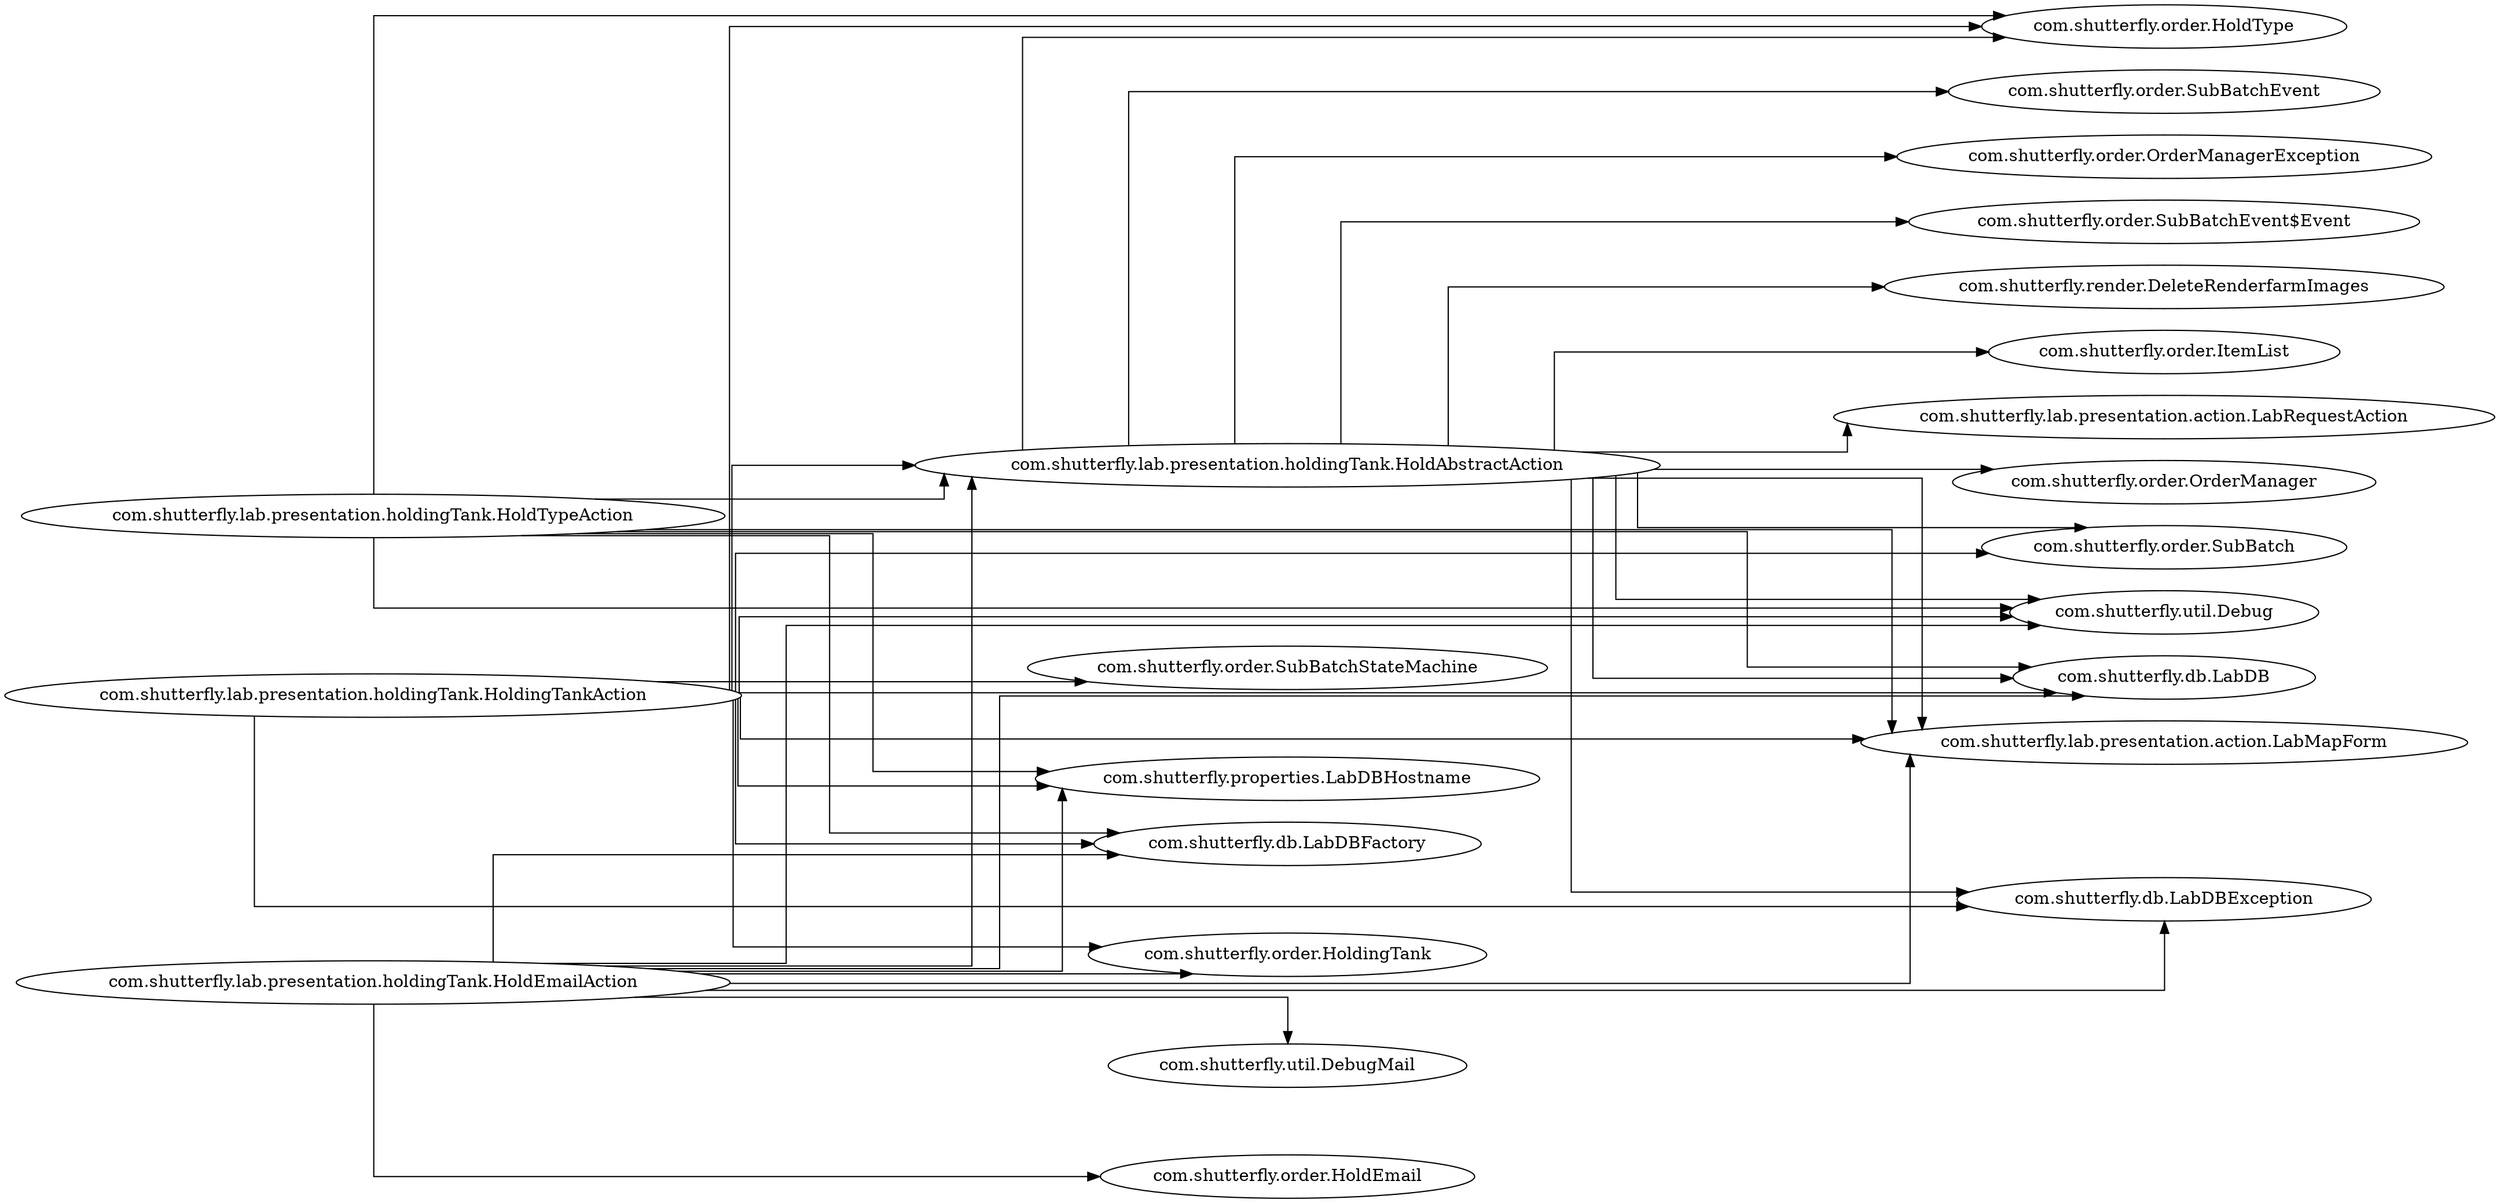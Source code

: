 digraph dependencyGraph {
 concentrate=true;
 rankdir="LR"; 
ranksep="2.0";
"com.shutterfly.lab.presentation.holdingTank.HoldAbstractAction"; 
"com.shutterfly.lab.presentation.holdingTank.HoldAbstractAction"->"com.shutterfly.lab.presentation.action.LabRequestAction";
"com.shutterfly.lab.presentation.holdingTank.HoldAbstractAction"->"com.shutterfly.order.OrderManager";
"com.shutterfly.lab.presentation.holdingTank.HoldAbstractAction"->"com.shutterfly.lab.presentation.action.LabMapForm";
"com.shutterfly.lab.presentation.holdingTank.HoldAbstractAction"->"com.shutterfly.db.LabDB";
"com.shutterfly.lab.presentation.holdingTank.HoldAbstractAction"->"com.shutterfly.order.HoldType";
"com.shutterfly.lab.presentation.holdingTank.HoldAbstractAction"->"com.shutterfly.db.LabDBException";
"com.shutterfly.lab.presentation.holdingTank.HoldAbstractAction"->"com.shutterfly.order.SubBatch";
"com.shutterfly.lab.presentation.holdingTank.HoldAbstractAction"->"com.shutterfly.order.SubBatchEvent";
"com.shutterfly.lab.presentation.holdingTank.HoldAbstractAction"->"com.shutterfly.order.OrderManagerException";
"com.shutterfly.lab.presentation.holdingTank.HoldAbstractAction"->"com.shutterfly.order.SubBatchEvent$Event";
"com.shutterfly.lab.presentation.holdingTank.HoldAbstractAction"->"com.shutterfly.util.Debug";
"com.shutterfly.lab.presentation.holdingTank.HoldAbstractAction"->"com.shutterfly.render.DeleteRenderfarmImages";
"com.shutterfly.lab.presentation.holdingTank.HoldAbstractAction"->"com.shutterfly.order.ItemList";
"com.shutterfly.lab.presentation.holdingTank.HoldEmailAction"; 
"com.shutterfly.lab.presentation.holdingTank.HoldEmailAction"->"com.shutterfly.lab.presentation.holdingTank.HoldAbstractAction";
"com.shutterfly.lab.presentation.holdingTank.HoldEmailAction"->"com.shutterfly.lab.presentation.action.LabMapForm";
"com.shutterfly.lab.presentation.holdingTank.HoldEmailAction"->"com.shutterfly.db.LabDB";
"com.shutterfly.lab.presentation.holdingTank.HoldEmailAction"->"com.shutterfly.order.HoldingTank";
"com.shutterfly.lab.presentation.holdingTank.HoldEmailAction"->"com.shutterfly.db.LabDBException";
"com.shutterfly.lab.presentation.holdingTank.HoldEmailAction"->"com.shutterfly.order.HoldEmail";
"com.shutterfly.lab.presentation.holdingTank.HoldEmailAction"->"com.shutterfly.properties.LabDBHostname";
"com.shutterfly.lab.presentation.holdingTank.HoldEmailAction"->"com.shutterfly.db.LabDBFactory";
"com.shutterfly.lab.presentation.holdingTank.HoldEmailAction"->"com.shutterfly.util.Debug";
"com.shutterfly.lab.presentation.holdingTank.HoldEmailAction"->"com.shutterfly.util.DebugMail";
"com.shutterfly.lab.presentation.holdingTank.HoldTypeAction"; 
"com.shutterfly.lab.presentation.holdingTank.HoldTypeAction"->"com.shutterfly.lab.presentation.holdingTank.HoldAbstractAction";
"com.shutterfly.lab.presentation.holdingTank.HoldTypeAction"->"com.shutterfly.lab.presentation.action.LabMapForm";
"com.shutterfly.lab.presentation.holdingTank.HoldTypeAction"->"com.shutterfly.db.LabDB";
"com.shutterfly.lab.presentation.holdingTank.HoldTypeAction"->"com.shutterfly.order.HoldType";
"com.shutterfly.lab.presentation.holdingTank.HoldTypeAction"->"com.shutterfly.properties.LabDBHostname";
"com.shutterfly.lab.presentation.holdingTank.HoldTypeAction"->"com.shutterfly.db.LabDBFactory";
"com.shutterfly.lab.presentation.holdingTank.HoldTypeAction"->"com.shutterfly.util.Debug";
"com.shutterfly.lab.presentation.holdingTank.HoldingTankAction"; 
"com.shutterfly.lab.presentation.holdingTank.HoldingTankAction"->"com.shutterfly.lab.presentation.holdingTank.HoldAbstractAction";
"com.shutterfly.lab.presentation.holdingTank.HoldingTankAction"->"com.shutterfly.lab.presentation.action.LabMapForm";
"com.shutterfly.lab.presentation.holdingTank.HoldingTankAction"->"com.shutterfly.db.LabDB";
"com.shutterfly.lab.presentation.holdingTank.HoldingTankAction"->"com.shutterfly.order.HoldingTank";
"com.shutterfly.lab.presentation.holdingTank.HoldingTankAction"->"com.shutterfly.db.LabDBException";
"com.shutterfly.lab.presentation.holdingTank.HoldingTankAction"->"com.shutterfly.order.HoldType";
"com.shutterfly.lab.presentation.holdingTank.HoldingTankAction"->"com.shutterfly.order.SubBatch";
"com.shutterfly.lab.presentation.holdingTank.HoldingTankAction"->"com.shutterfly.properties.LabDBHostname";
"com.shutterfly.lab.presentation.holdingTank.HoldingTankAction"->"com.shutterfly.db.LabDBFactory";
"com.shutterfly.lab.presentation.holdingTank.HoldingTankAction"->"com.shutterfly.util.Debug";
"com.shutterfly.lab.presentation.holdingTank.HoldingTankAction"->"com.shutterfly.order.SubBatchStateMachine";
splines="ortho";
}